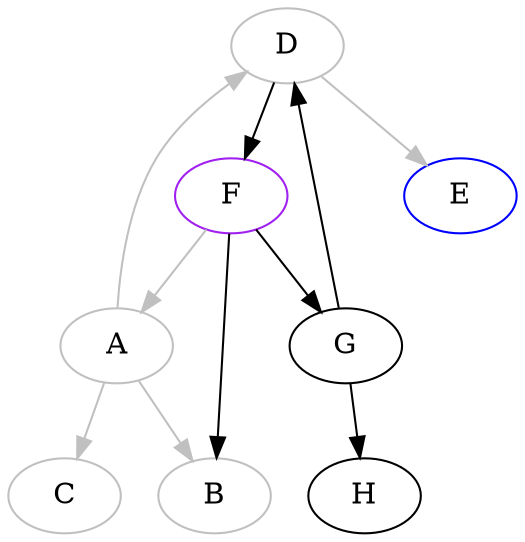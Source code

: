 digraph {
	D [label="D", color="gray"];
	F [label="F", color="purple"];
	H [label="H"];
	A [label="A", color="gray"];
	E [label="E", color="blue"];
	G [label="G"];
	C [label="C", color="gray"];
	B [label="B", color="gray"];
	
	A -> C [color="gray"];
	A -> B [color="gray"];
	D -> E [color="gray"];
	D -> F;
	F -> A [color="gray"];
	F -> G;
	F -> B;
	A -> D [color="gray"];
	G -> H;
	G -> D;
}